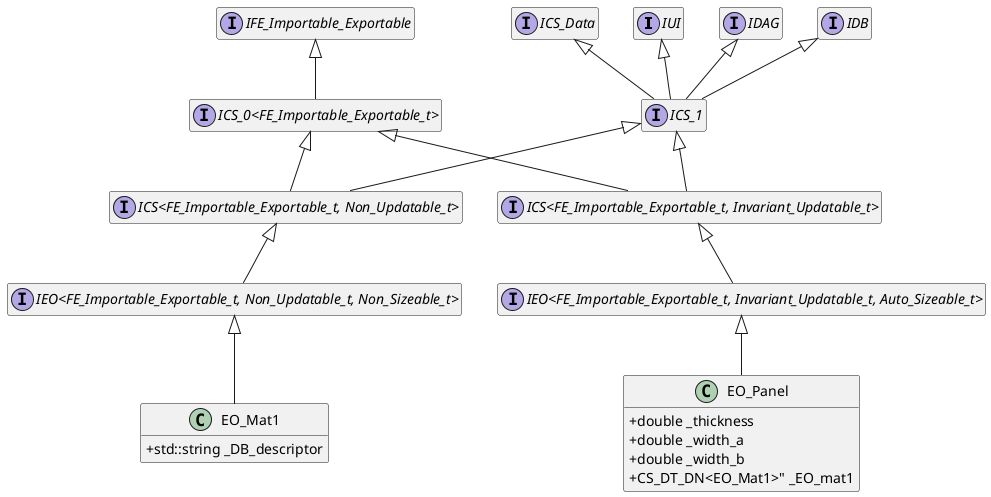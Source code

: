 @startuml
hide empty members
skinparam classAttributeIconSize 0

interface IUI
interface IDAG
interface IDB
interface ICS_Data
interface IFE_Importable_Exportable

interface "ICS_0<FE_Importable_Exportable_t>"
interface ICS_1

interface "ICS<FE_Importable_Exportable_t, Non_Updatable_t>"
interface "ICS<FE_Importable_Exportable_t, Invariant_Updatable_t>"

interface "IEO<FE_Importable_Exportable_t, Non_Updatable_t, Non_Sizeable_t>"
interface "IEO<FE_Importable_Exportable_t, Invariant_Updatable_t, Auto_Sizeable_t>"

IFE_Importable_Exportable <|-- "ICS_0<FE_Importable_Exportable_t>"

IUI <|-- ICS_1
IDAG <|-- ICS_1
IDB <|-- ICS_1
ICS_Data <|-- ICS_1

"ICS_0<FE_Importable_Exportable_t>" <|-- "ICS<FE_Importable_Exportable_t, Non_Updatable_t>"
"ICS_0<FE_Importable_Exportable_t>" <|-- "ICS<FE_Importable_Exportable_t, Invariant_Updatable_t>"

ICS_1 <|-- "ICS<FE_Importable_Exportable_t, Non_Updatable_t>"
ICS_1 <|-- "ICS<FE_Importable_Exportable_t, Invariant_Updatable_t>"

"ICS<FE_Importable_Exportable_t, Non_Updatable_t>" <|-- "IEO<FE_Importable_Exportable_t, Non_Updatable_t, Non_Sizeable_t>"
"ICS<FE_Importable_Exportable_t, Invariant_Updatable_t>" <|-- "IEO<FE_Importable_Exportable_t, Invariant_Updatable_t, Auto_Sizeable_t>"

class EO_Mat1 {
    +std::string _DB_descriptor
}

class EO_Panel {
    +double _thickness
    +double _width_a
    +double _width_b
    +CS_DT_DN<EO_Mat1>" _EO_mat1
}

"IEO<FE_Importable_Exportable_t, Non_Updatable_t, Non_Sizeable_t>" <|-- EO_Mat1
"IEO<FE_Importable_Exportable_t, Invariant_Updatable_t, Auto_Sizeable_t>" <|-- EO_Panel

@enduml
